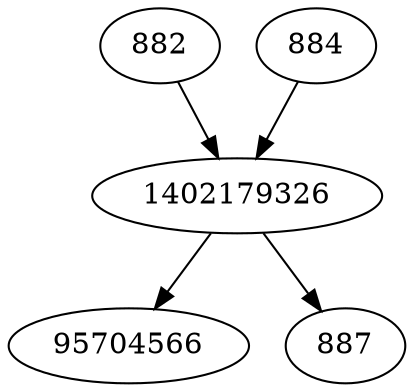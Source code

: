 strict digraph  {
882;
884;
95704566;
887;
1402179326;
882 -> 1402179326;
884 -> 1402179326;
1402179326 -> 95704566;
1402179326 -> 887;
}
